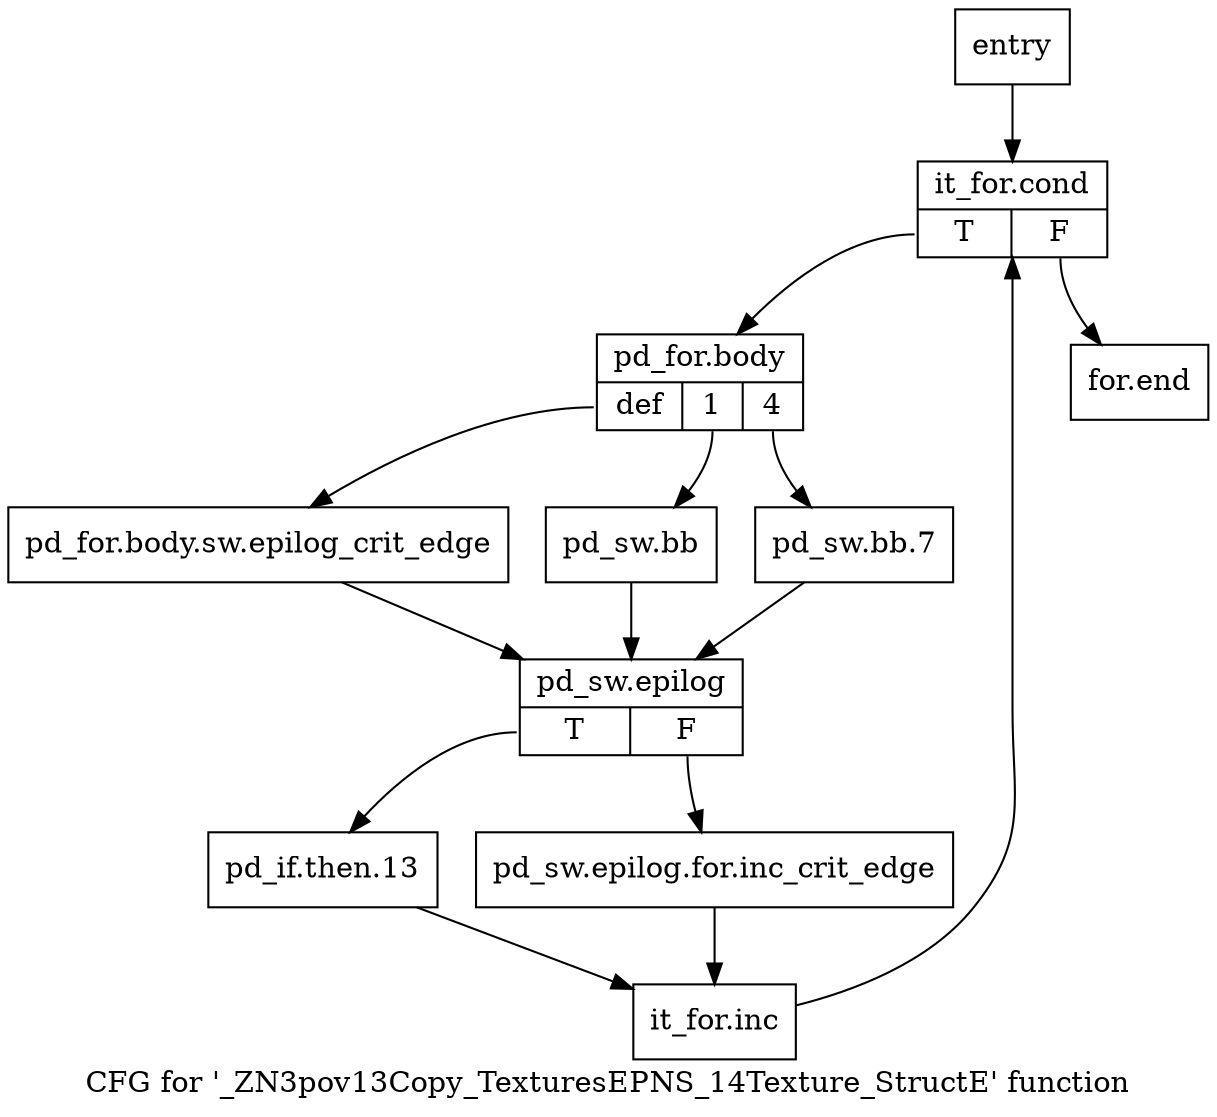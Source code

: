 digraph "CFG for '_ZN3pov13Copy_TexturesEPNS_14Texture_StructE' function" {
	label="CFG for '_ZN3pov13Copy_TexturesEPNS_14Texture_StructE' function";

	Node0x20acdb0 [shape=record,label="{entry}"];
	Node0x20acdb0 -> Node0x20ace00;
	Node0x20ace00 [shape=record,label="{it_for.cond|{<s0>T|<s1>F}}"];
	Node0x20ace00:s0 -> Node0x20ace50;
	Node0x20ace00:s1 -> Node0x20ad0d0;
	Node0x20ace50 [shape=record,label="{pd_for.body|{<s0>def|<s1>1|<s2>4}}"];
	Node0x20ace50:s0 -> Node0x20acea0;
	Node0x20ace50:s1 -> Node0x20acef0;
	Node0x20ace50:s2 -> Node0x20acf40;
	Node0x20acea0 [shape=record,label="{pd_for.body.sw.epilog_crit_edge}"];
	Node0x20acea0 -> Node0x20acf90;
	Node0x20acef0 [shape=record,label="{pd_sw.bb}"];
	Node0x20acef0 -> Node0x20acf90;
	Node0x20acf40 [shape=record,label="{pd_sw.bb.7}"];
	Node0x20acf40 -> Node0x20acf90;
	Node0x20acf90 [shape=record,label="{pd_sw.epilog|{<s0>T|<s1>F}}"];
	Node0x20acf90:s0 -> Node0x20ad030;
	Node0x20acf90:s1 -> Node0x20acfe0;
	Node0x20acfe0 [shape=record,label="{pd_sw.epilog.for.inc_crit_edge}"];
	Node0x20acfe0 -> Node0x20ad080;
	Node0x20ad030 [shape=record,label="{pd_if.then.13}"];
	Node0x20ad030 -> Node0x20ad080;
	Node0x20ad080 [shape=record,label="{it_for.inc}"];
	Node0x20ad080 -> Node0x20ace00;
	Node0x20ad0d0 [shape=record,label="{for.end}"];
}
